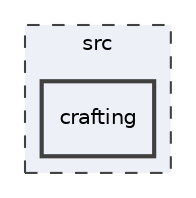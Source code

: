 digraph "crafting"
{
 // INTERACTIVE_SVG=YES
 // LATEX_PDF_SIZE
  edge [fontname="Helvetica",fontsize="10",labelfontname="Helvetica",labelfontsize="10"];
  node [fontname="Helvetica",fontsize="10",shape=record];
  compound=true
  subgraph clusterdir_68267d1309a1af8e8297ef4c3efbcdba {
    graph [ bgcolor="#edf0f7", pencolor="grey25", style="filled,dashed,", label="src", fontname="Helvetica", fontsize="10", URL="dir_68267d1309a1af8e8297ef4c3efbcdba.html"]
  dir_e7c1c1475d31d734fc960a34819cd371 [shape=box, label="crafting", style="filled,bold,", fillcolor="#edf0f7", color="grey25", URL="dir_e7c1c1475d31d734fc960a34819cd371.html"];
  }
}
